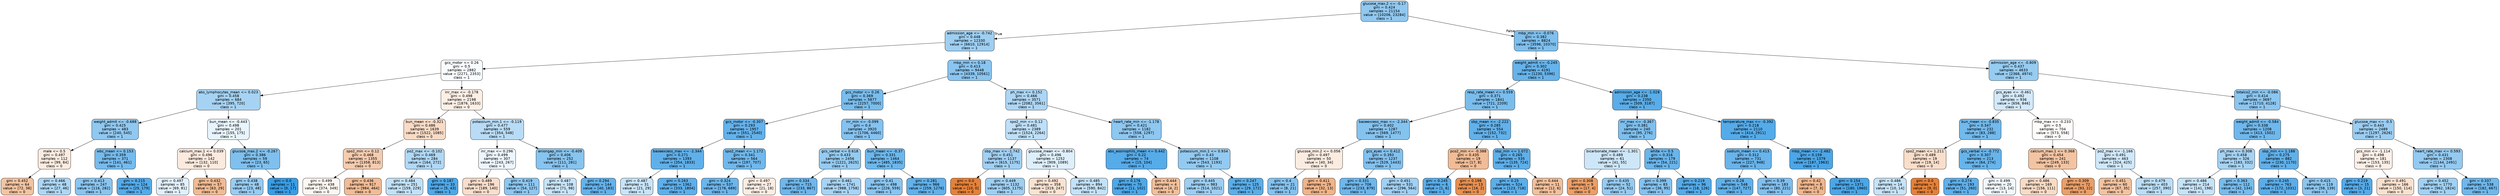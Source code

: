 digraph Tree {
node [shape=box, style="filled, rounded", color="black", fontname="helvetica"] ;
edge [fontname="helvetica"] ;
0 [label="glucose_max.2 <= -0.17\ngini = 0.424\nsamples = 21154\nvalue = [10206, 23284]\nclass = 1", fillcolor="#90c8f0"] ;
1 [label="admission_age <= -0.742\ngini = 0.448\nsamples = 12330\nvalue = [6610, 12914]\nclass = 1", fillcolor="#9ecff2"] ;
0 -> 1 [labeldistance=2.5, labelangle=45, headlabel="True"] ;
2 [label="gcs_motor <= 0.26\ngini = 0.5\nsamples = 2882\nvalue = [2271, 2353]\nclass = 1", fillcolor="#f8fcfe"] ;
1 -> 2 ;
3 [label="abs_lymphocytes_mean <= 0.023\ngini = 0.458\nsamples = 684\nvalue = [395, 720]\nclass = 1", fillcolor="#a6d3f3"] ;
2 -> 3 ;
4 [label="weight_admit <= -0.688\ngini = 0.425\nsamples = 483\nvalue = [240, 545]\nclass = 1", fillcolor="#90c8f0"] ;
3 -> 4 ;
5 [label="male <= 0.5\ngini = 0.497\nsamples = 112\nvalue = [99, 84]\nclass = 0", fillcolor="#fbece1"] ;
4 -> 5 ;
6 [label="gini = 0.452\nsamples = 64\nvalue = [72, 38]\nclass = 0", fillcolor="#f3c4a2"] ;
5 -> 6 ;
7 [label="gini = 0.466\nsamples = 48\nvalue = [27, 46]\nclass = 1", fillcolor="#add7f4"] ;
5 -> 7 ;
8 [label="wbc_mean <= 0.153\ngini = 0.359\nsamples = 371\nvalue = [141, 461]\nclass = 1", fillcolor="#76bbed"] ;
4 -> 8 ;
9 [label="gini = 0.413\nsamples = 247\nvalue = [116, 282]\nclass = 1", fillcolor="#8ac5f0"] ;
8 -> 9 ;
10 [label="gini = 0.215\nsamples = 124\nvalue = [25, 179]\nclass = 1", fillcolor="#55abe9"] ;
8 -> 10 ;
11 [label="bun_mean <= -0.443\ngini = 0.498\nsamples = 201\nvalue = [155, 175]\nclass = 1", fillcolor="#e8f4fc"] ;
3 -> 11 ;
12 [label="calcium_max.1 <= 0.039\ngini = 0.496\nsamples = 142\nvalue = [132, 110]\nclass = 0", fillcolor="#fbeade"] ;
11 -> 12 ;
13 [label="gini = 0.497\nsamples = 85\nvalue = [69, 81]\nclass = 1", fillcolor="#e2f0fb"] ;
12 -> 13 ;
14 [label="gini = 0.432\nsamples = 57\nvalue = [63, 29]\nclass = 0", fillcolor="#f1bb94"] ;
12 -> 14 ;
15 [label="glucose_max.2 <= -0.267\ngini = 0.386\nsamples = 59\nvalue = [23, 65]\nclass = 1", fillcolor="#7fc0ee"] ;
11 -> 15 ;
16 [label="gini = 0.438\nsamples = 48\nvalue = [23, 48]\nclass = 1", fillcolor="#98ccf1"] ;
15 -> 16 ;
17 [label="gini = 0.0\nsamples = 11\nvalue = [0, 17]\nclass = 1", fillcolor="#399de5"] ;
15 -> 17 ;
18 [label="inr_max <= -0.178\ngini = 0.498\nsamples = 2198\nvalue = [1876, 1633]\nclass = 0", fillcolor="#fcefe5"] ;
2 -> 18 ;
19 [label="bun_mean <= -0.321\ngini = 0.486\nsamples = 1639\nvalue = [1522, 1085]\nclass = 0", fillcolor="#f8dbc6"] ;
18 -> 19 ;
20 [label="spo2_min <= 0.12\ngini = 0.468\nsamples = 1355\nvalue = [1358, 813]\nclass = 0", fillcolor="#f5ccb0"] ;
19 -> 20 ;
21 [label="gini = 0.499\nsamples = 438\nvalue = [374, 349]\nclass = 0", fillcolor="#fdf7f2"] ;
20 -> 21 ;
22 [label="gini = 0.436\nsamples = 917\nvalue = [984, 464]\nclass = 0", fillcolor="#f1bc96"] ;
20 -> 22 ;
23 [label="po2_max <= -0.102\ngini = 0.469\nsamples = 284\nvalue = [164, 272]\nclass = 1", fillcolor="#b0d8f5"] ;
19 -> 23 ;
24 [label="gini = 0.484\nsamples = 251\nvalue = [159, 229]\nclass = 1", fillcolor="#c2e1f7"] ;
23 -> 24 ;
25 [label="gini = 0.187\nsamples = 33\nvalue = [5, 43]\nclass = 1", fillcolor="#50a8e8"] ;
23 -> 25 ;
26 [label="potassium_min.1 <= -0.119\ngini = 0.477\nsamples = 559\nvalue = [354, 548]\nclass = 1", fillcolor="#b9dcf6"] ;
18 -> 26 ;
27 [label="inr_max <= 0.296\ngini = 0.499\nsamples = 307\nvalue = [243, 267]\nclass = 1", fillcolor="#edf6fd"] ;
26 -> 27 ;
28 [label="gini = 0.489\nsamples = 196\nvalue = [189, 140]\nclass = 0", fillcolor="#f8decc"] ;
27 -> 28 ;
29 [label="gini = 0.419\nsamples = 111\nvalue = [54, 127]\nclass = 1", fillcolor="#8dc7f0"] ;
27 -> 29 ;
30 [label="aniongap_min <= -0.409\ngini = 0.406\nsamples = 252\nvalue = [111, 281]\nclass = 1", fillcolor="#87c4ef"] ;
26 -> 30 ;
31 [label="gini = 0.487\nsamples = 108\nvalue = [71, 98]\nclass = 1", fillcolor="#c8e4f8"] ;
30 -> 31 ;
32 [label="gini = 0.294\nsamples = 144\nvalue = [40, 183]\nclass = 1", fillcolor="#64b2eb"] ;
30 -> 32 ;
33 [label="mbp_min <= 0.18\ngini = 0.413\nsamples = 9448\nvalue = [4339, 10561]\nclass = 1", fillcolor="#8ac5f0"] ;
1 -> 33 ;
34 [label="gcs_motor <= 0.26\ngini = 0.369\nsamples = 5877\nvalue = [2257, 7000]\nclass = 1", fillcolor="#79bded"] ;
33 -> 34 ;
35 [label="gcs_motor <= -0.307\ngini = 0.293\nsamples = 1957\nvalue = [551, 2540]\nclass = 1", fillcolor="#64b2eb"] ;
34 -> 35 ;
36 [label="baseexcess_max <= -2.344\ngini = 0.271\nsamples = 1393\nvalue = [354, 1833]\nclass = 1", fillcolor="#5fb0ea"] ;
35 -> 36 ;
37 [label="gini = 0.487\nsamples = 31\nvalue = [21, 29]\nclass = 1", fillcolor="#c8e4f8"] ;
36 -> 37 ;
38 [label="gini = 0.263\nsamples = 1362\nvalue = [333, 1804]\nclass = 1", fillcolor="#5eafea"] ;
36 -> 38 ;
39 [label="spo2_mean <= 1.172\ngini = 0.341\nsamples = 564\nvalue = [197, 707]\nclass = 1", fillcolor="#70b8ec"] ;
35 -> 39 ;
40 [label="gini = 0.324\nsamples = 537\nvalue = [176, 689]\nclass = 1", fillcolor="#6cb6ec"] ;
39 -> 40 ;
41 [label="gini = 0.497\nsamples = 27\nvalue = [21, 18]\nclass = 0", fillcolor="#fbede3"] ;
39 -> 41 ;
42 [label="inr_min <= -0.099\ngini = 0.4\nsamples = 3920\nvalue = [1706, 4460]\nclass = 1", fillcolor="#85c2ef"] ;
34 -> 42 ;
43 [label="gcs_verbal <= 0.618\ngini = 0.433\nsamples = 2456\nvalue = [1221, 2625]\nclass = 1", fillcolor="#95cbf1"] ;
42 -> 43 ;
44 [label="gini = 0.334\nsamples = 715\nvalue = [233, 867]\nclass = 1", fillcolor="#6eb7ec"] ;
43 -> 44 ;
45 [label="gini = 0.461\nsamples = 1741\nvalue = [988, 1758]\nclass = 1", fillcolor="#a8d4f4"] ;
43 -> 45 ;
46 [label="bun_mean <= -0.37\ngini = 0.331\nsamples = 1464\nvalue = [485, 1835]\nclass = 1", fillcolor="#6db7ec"] ;
42 -> 46 ;
47 [label="gini = 0.41\nsamples = 498\nvalue = [226, 559]\nclass = 1", fillcolor="#89c5f0"] ;
46 -> 47 ;
48 [label="gini = 0.281\nsamples = 966\nvalue = [259, 1276]\nclass = 1", fillcolor="#61b1ea"] ;
46 -> 48 ;
49 [label="ph_max <= 0.152\ngini = 0.466\nsamples = 3571\nvalue = [2082, 3561]\nclass = 1", fillcolor="#add6f4"] ;
33 -> 49 ;
50 [label="spo2_min <= 0.12\ngini = 0.481\nsamples = 2389\nvalue = [1524, 2264]\nclass = 1", fillcolor="#bedff7"] ;
49 -> 50 ;
51 [label="sbp_max <= -1.742\ngini = 0.451\nsamples = 1137\nvalue = [615, 1175]\nclass = 1", fillcolor="#a1d0f3"] ;
50 -> 51 ;
52 [label="gini = 0.0\nsamples = 5\nvalue = [10, 0]\nclass = 0", fillcolor="#e58139"] ;
51 -> 52 ;
53 [label="gini = 0.449\nsamples = 1132\nvalue = [605, 1175]\nclass = 1", fillcolor="#9fcff2"] ;
51 -> 53 ;
54 [label="glucose_mean <= -0.804\ngini = 0.496\nsamples = 1252\nvalue = [909, 1089]\nclass = 1", fillcolor="#deeffb"] ;
50 -> 54 ;
55 [label="gini = 0.492\nsamples = 358\nvalue = [319, 247]\nclass = 0", fillcolor="#f9e3d2"] ;
54 -> 55 ;
56 [label="gini = 0.485\nsamples = 894\nvalue = [590, 842]\nclass = 1", fillcolor="#c4e2f7"] ;
54 -> 56 ;
57 [label="heart_rate_min <= -1.178\ngini = 0.421\nsamples = 1182\nvalue = [558, 1297]\nclass = 1", fillcolor="#8ec7f0"] ;
49 -> 57 ;
58 [label="abs_eosinophils_mean <= 0.442\ngini = 0.22\nsamples = 74\nvalue = [15, 104]\nclass = 1", fillcolor="#56abe9"] ;
57 -> 58 ;
59 [label="gini = 0.176\nsamples = 70\nvalue = [11, 102]\nclass = 1", fillcolor="#4ea8e8"] ;
58 -> 59 ;
60 [label="gini = 0.444\nsamples = 4\nvalue = [4, 2]\nclass = 0", fillcolor="#f2c09c"] ;
58 -> 60 ;
61 [label="potassium_min.1 <= 0.934\ngini = 0.43\nsamples = 1108\nvalue = [543, 1193]\nclass = 1", fillcolor="#93caf1"] ;
57 -> 61 ;
62 [label="gini = 0.445\nsamples = 983\nvalue = [514, 1021]\nclass = 1", fillcolor="#9dcef2"] ;
61 -> 62 ;
63 [label="gini = 0.247\nsamples = 125\nvalue = [29, 172]\nclass = 1", fillcolor="#5aaee9"] ;
61 -> 63 ;
64 [label="mbp_min <= -0.076\ngini = 0.382\nsamples = 8824\nvalue = [3596, 10370]\nclass = 1", fillcolor="#7ebfee"] ;
0 -> 64 [labeldistance=2.5, labelangle=-45, headlabel="False"] ;
65 [label="weight_admit <= -0.245\ngini = 0.302\nsamples = 4191\nvalue = [1230, 5396]\nclass = 1", fillcolor="#66b3eb"] ;
64 -> 65 ;
66 [label="resp_rate_mean <= 0.559\ngini = 0.371\nsamples = 1841\nvalue = [721, 2209]\nclass = 1", fillcolor="#7abded"] ;
65 -> 66 ;
67 [label="baseexcess_max <= -2.344\ngini = 0.402\nsamples = 1287\nvalue = [569, 1477]\nclass = 1", fillcolor="#85c3ef"] ;
66 -> 67 ;
68 [label="glucose_min.2 <= 0.056\ngini = 0.497\nsamples = 50\nvalue = [40, 34]\nclass = 0", fillcolor="#fbece1"] ;
67 -> 68 ;
69 [label="gini = 0.4\nsamples = 21\nvalue = [8, 21]\nclass = 1", fillcolor="#84c2ef"] ;
68 -> 69 ;
70 [label="gini = 0.411\nsamples = 29\nvalue = [32, 13]\nclass = 0", fillcolor="#f0b489"] ;
68 -> 70 ;
71 [label="gcs_eyes <= 0.412\ngini = 0.393\nsamples = 1237\nvalue = [529, 1443]\nclass = 1", fillcolor="#82c1ef"] ;
67 -> 71 ;
72 [label="gini = 0.331\nsamples = 706\nvalue = [233, 879]\nclass = 1", fillcolor="#6db7ec"] ;
71 -> 72 ;
73 [label="gini = 0.451\nsamples = 531\nvalue = [296, 564]\nclass = 1", fillcolor="#a1d0f3"] ;
71 -> 73 ;
74 [label="sbp_mean <= -2.222\ngini = 0.285\nsamples = 554\nvalue = [152, 732]\nclass = 1", fillcolor="#62b1ea"] ;
66 -> 74 ;
75 [label="pco2_min <= -0.388\ngini = 0.435\nsamples = 19\nvalue = [17, 8]\nclass = 0", fillcolor="#f1bc96"] ;
74 -> 75 ;
76 [label="gini = 0.245\nsamples = 6\nvalue = [1, 6]\nclass = 1", fillcolor="#5aade9"] ;
75 -> 76 ;
77 [label="gini = 0.198\nsamples = 13\nvalue = [16, 2]\nclass = 0", fillcolor="#e89152"] ;
75 -> 77 ;
78 [label="sbp_min <= 1.072\ngini = 0.265\nsamples = 535\nvalue = [135, 724]\nclass = 1", fillcolor="#5eafea"] ;
74 -> 78 ;
79 [label="gini = 0.25\nsamples = 524\nvalue = [123, 718]\nclass = 1", fillcolor="#5baee9"] ;
78 -> 79 ;
80 [label="gini = 0.444\nsamples = 11\nvalue = [12, 6]\nclass = 0", fillcolor="#f2c09c"] ;
78 -> 80 ;
81 [label="admission_age <= -1.028\ngini = 0.238\nsamples = 2350\nvalue = [509, 3187]\nclass = 1", fillcolor="#59ade9"] ;
65 -> 81 ;
82 [label="inr_max <= -0.367\ngini = 0.381\nsamples = 240\nvalue = [95, 276]\nclass = 1", fillcolor="#7dbfee"] ;
81 -> 82 ;
83 [label="bicarbonate_mean <= -1.301\ngini = 0.489\nsamples = 61\nvalue = [41, 55]\nclass = 1", fillcolor="#cde6f8"] ;
82 -> 83 ;
84 [label="gini = 0.308\nsamples = 9\nvalue = [17, 4]\nclass = 0", fillcolor="#eb9f68"] ;
83 -> 84 ;
85 [label="gini = 0.435\nsamples = 52\nvalue = [24, 51]\nclass = 1", fillcolor="#96cbf1"] ;
83 -> 85 ;
86 [label="white <= 0.5\ngini = 0.316\nsamples = 179\nvalue = [54, 221]\nclass = 1", fillcolor="#69b5eb"] ;
82 -> 86 ;
87 [label="gini = 0.399\nsamples = 83\nvalue = [36, 95]\nclass = 1", fillcolor="#84c2ef"] ;
86 -> 87 ;
88 [label="gini = 0.219\nsamples = 96\nvalue = [18, 126]\nclass = 1", fillcolor="#55abe9"] ;
86 -> 88 ;
89 [label="temperature_max <= -0.392\ngini = 0.218\nsamples = 2110\nvalue = [414, 2911]\nclass = 1", fillcolor="#55abe9"] ;
81 -> 89 ;
90 [label="sodium_mean <= 0.413\ngini = 0.312\nsamples = 731\nvalue = [227, 948]\nclass = 1", fillcolor="#68b4eb"] ;
89 -> 90 ;
91 [label="gini = 0.28\nsamples = 548\nvalue = [147, 727]\nclass = 1", fillcolor="#61b1ea"] ;
90 -> 91 ;
92 [label="gini = 0.39\nsamples = 183\nvalue = [80, 221]\nclass = 1", fillcolor="#81c0ee"] ;
90 -> 92 ;
93 [label="mbp_mean <= -2.482\ngini = 0.159\nsamples = 1379\nvalue = [187, 1963]\nclass = 1", fillcolor="#4ca6e7"] ;
89 -> 93 ;
94 [label="gini = 0.42\nsamples = 8\nvalue = [7, 3]\nclass = 0", fillcolor="#f0b78e"] ;
93 -> 94 ;
95 [label="gini = 0.154\nsamples = 1371\nvalue = [180, 1960]\nclass = 1", fillcolor="#4ba6e7"] ;
93 -> 95 ;
96 [label="admission_age <= -0.809\ngini = 0.437\nsamples = 4633\nvalue = [2366, 4974]\nclass = 1", fillcolor="#97ccf1"] ;
64 -> 96 ;
97 [label="gcs_eyes <= -0.461\ngini = 0.492\nsamples = 936\nvalue = [656, 846]\nclass = 1", fillcolor="#d3e9f9"] ;
96 -> 97 ;
98 [label="bun_mean <= -0.835\ngini = 0.347\nsamples = 232\nvalue = [83, 288]\nclass = 1", fillcolor="#72b9ec"] ;
97 -> 98 ;
99 [label="spo2_mean <= 1.211\ngini = 0.489\nsamples = 19\nvalue = [19, 14]\nclass = 0", fillcolor="#f8decb"] ;
98 -> 99 ;
100 [label="gini = 0.486\nsamples = 14\nvalue = [10, 14]\nclass = 1", fillcolor="#c6e3f8"] ;
99 -> 100 ;
101 [label="gini = 0.0\nsamples = 5\nvalue = [9, 0]\nclass = 0", fillcolor="#e58139"] ;
99 -> 101 ;
102 [label="gcs_verbal <= -0.772\ngini = 0.307\nsamples = 213\nvalue = [64, 274]\nclass = 1", fillcolor="#67b4eb"] ;
98 -> 102 ;
103 [label="gini = 0.274\nsamples = 193\nvalue = [51, 260]\nclass = 1", fillcolor="#60b0ea"] ;
102 -> 103 ;
104 [label="gini = 0.499\nsamples = 20\nvalue = [13, 14]\nclass = 1", fillcolor="#f1f8fd"] ;
102 -> 104 ;
105 [label="mbp_max <= -0.233\ngini = 0.5\nsamples = 704\nvalue = [573, 558]\nclass = 0", fillcolor="#fefcfa"] ;
97 -> 105 ;
106 [label="calcium_max.1 <= 0.368\ngini = 0.454\nsamples = 241\nvalue = [249, 133]\nclass = 0", fillcolor="#f3c4a3"] ;
105 -> 106 ;
107 [label="gini = 0.486\nsamples = 169\nvalue = [156, 111]\nclass = 0", fillcolor="#f8dbc6"] ;
106 -> 107 ;
108 [label="gini = 0.309\nsamples = 72\nvalue = [93, 22]\nclass = 0", fillcolor="#eb9f68"] ;
106 -> 108 ;
109 [label="po2_max <= -1.166\ngini = 0.491\nsamples = 463\nvalue = [324, 425]\nclass = 1", fillcolor="#d0e8f9"] ;
105 -> 109 ;
110 [label="gini = 0.451\nsamples = 60\nvalue = [67, 35]\nclass = 0", fillcolor="#f3c3a0"] ;
109 -> 110 ;
111 [label="gini = 0.479\nsamples = 403\nvalue = [257, 390]\nclass = 1", fillcolor="#bbdef6"] ;
109 -> 111 ;
112 [label="totalco2_min <= -0.086\ngini = 0.414\nsamples = 3697\nvalue = [1710, 4128]\nclass = 1", fillcolor="#8bc6f0"] ;
96 -> 112 ;
113 [label="weight_admit <= -0.584\ngini = 0.338\nsamples = 1208\nvalue = [413, 1502]\nclass = 1", fillcolor="#6fb8ec"] ;
112 -> 113 ;
114 [label="ph_max <= 0.308\ngini = 0.458\nsamples = 326\nvalue = [183, 332]\nclass = 1", fillcolor="#a6d3f3"] ;
113 -> 114 ;
115 [label="gini = 0.486\nsamples = 214\nvalue = [141, 198]\nclass = 1", fillcolor="#c6e3f8"] ;
114 -> 115 ;
116 [label="gini = 0.363\nsamples = 112\nvalue = [42, 134]\nclass = 1", fillcolor="#77bced"] ;
114 -> 116 ;
117 [label="sbp_min <= 1.188\ngini = 0.275\nsamples = 882\nvalue = [230, 1170]\nclass = 1", fillcolor="#60b0ea"] ;
113 -> 117 ;
118 [label="gini = 0.245\nsamples = 763\nvalue = [172, 1031]\nclass = 1", fillcolor="#5aade9"] ;
117 -> 118 ;
119 [label="gini = 0.415\nsamples = 119\nvalue = [58, 139]\nclass = 1", fillcolor="#8cc6f0"] ;
117 -> 119 ;
120 [label="glucose_max <= -0.5\ngini = 0.443\nsamples = 2489\nvalue = [1297, 2626]\nclass = 1", fillcolor="#9bcdf2"] ;
112 -> 120 ;
121 [label="gcs_min <= -1.114\ngini = 0.498\nsamples = 181\nvalue = [153, 135]\nclass = 0", fillcolor="#fcf0e8"] ;
120 -> 121 ;
122 [label="gini = 0.219\nsamples = 15\nvalue = [3, 21]\nclass = 1", fillcolor="#55abe9"] ;
121 -> 122 ;
123 [label="gini = 0.491\nsamples = 166\nvalue = [150, 114]\nclass = 0", fillcolor="#f9e1cf"] ;
121 -> 123 ;
124 [label="heart_rate_max <= 0.593\ngini = 0.431\nsamples = 2308\nvalue = [1144, 2491]\nclass = 1", fillcolor="#94caf1"] ;
120 -> 124 ;
125 [label="gini = 0.452\nsamples = 1770\nvalue = [962, 1824]\nclass = 1", fillcolor="#a1d1f3"] ;
124 -> 125 ;
126 [label="gini = 0.337\nsamples = 538\nvalue = [182, 667]\nclass = 1", fillcolor="#6fb8ec"] ;
124 -> 126 ;
}